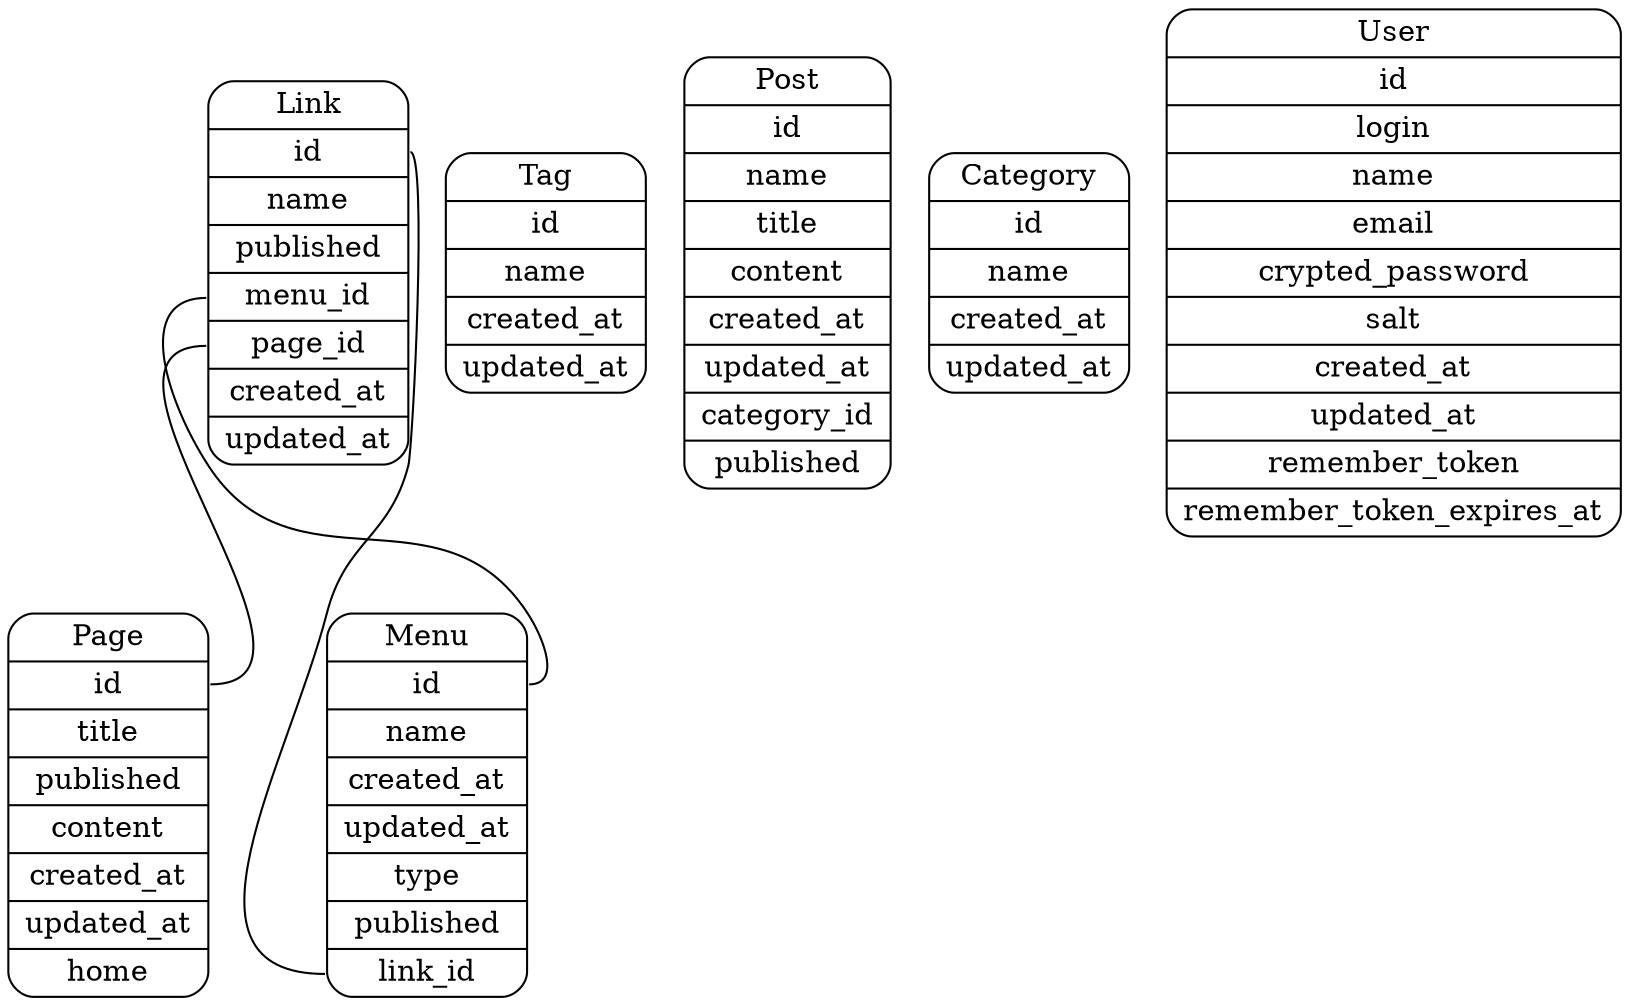 graph G {
node [shape=Mrecord];Page [label="{Page|<id> id|<title> title|<published> published|<content> content|<created_at> created_at|<updated_at> updated_at|<home> home}"];
Menu [label="{Menu|<id> id|<name> name|<created_at> created_at|<updated_at> updated_at|<type> type|<published> published|<link_id> link_id}"];
Tag [label="{Tag|<id> id|<name> name|<created_at> created_at|<updated_at> updated_at}"];
Post [label="{Post|<id> id|<name> name|<title> title|<content> content|<created_at> created_at|<updated_at> updated_at|<category_id> category_id|<published> published}"];
Link [label="{Link|<id> id|<name> name|<published> published|<menu_id> menu_id|<page_id> page_id|<created_at> created_at|<updated_at> updated_at}"];
Category [label="{Category|<id> id|<name> name|<created_at> created_at|<updated_at> updated_at}"];
User [label="{User|<id> id|<login> login|<name> name|<email> email|<crypted_password> crypted_password|<salt> salt|<created_at> created_at|<updated_at> updated_at|<remember_token> remember_token|<remember_token_expires_at> remember_token_expires_at}"];
Menu:link_id:w -- Link:id:e;
Link:page_id:w -- Page:id:e;
Link:menu_id:w -- Menu:id:e;
}